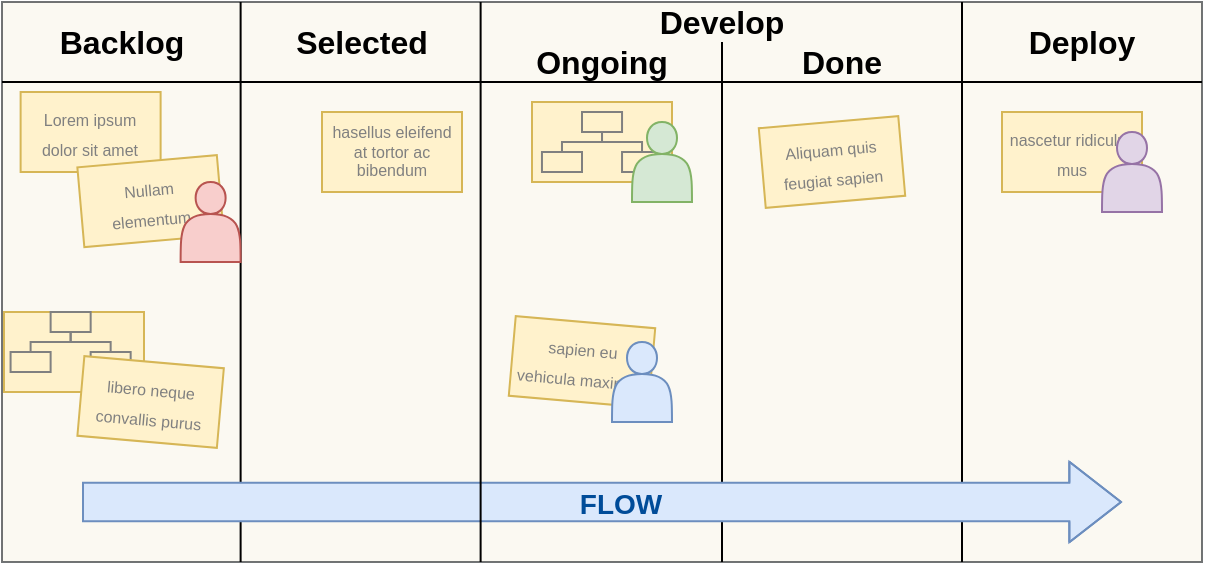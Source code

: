 <mxfile version="16.5.2" type="device"><diagram id="tGCLGgko35-8p_TSS1Uo" name="Page-1"><mxGraphModel dx="1360" dy="392" grid="1" gridSize="10" guides="1" tooltips="1" connect="1" arrows="1" fold="1" page="1" pageScale="1" pageWidth="600" pageHeight="550" math="0" shadow="0"><root><mxCell id="0"/><mxCell id="1" parent="0"/><mxCell id="2FyuV26GueM9u2OcCznc-70" value="" style="rounded=0;whiteSpace=wrap;html=1;fontSize=8;fillColor=#f9f7ed;strokeColor=#36393d;opacity=70;" vertex="1" parent="1"><mxGeometry x="-40" y="120" width="600" height="280" as="geometry"/></mxCell><mxCell id="2FyuV26GueM9u2OcCznc-58" value="" style="rounded=0;whiteSpace=wrap;html=1;fillColor=#fff2cc;strokeColor=#d6b656;" vertex="1" parent="1"><mxGeometry x="225" y="170" width="70" height="40" as="geometry"/></mxCell><mxCell id="2FyuV26GueM9u2OcCznc-59" value="" style="whiteSpace=wrap;html=1;fontSize=8;strokeColor=#808080;fillColor=#fff2cc;" vertex="1" parent="1"><mxGeometry x="250" y="175" width="20.02" height="10" as="geometry"/></mxCell><mxCell id="2FyuV26GueM9u2OcCznc-60" value="" style="whiteSpace=wrap;html=1;fontSize=8;strokeColor=#808080;fillColor=#fff2cc;" vertex="1" parent="1"><mxGeometry x="229.98" y="195" width="20.02" height="10" as="geometry"/></mxCell><mxCell id="2FyuV26GueM9u2OcCznc-61" value="" style="whiteSpace=wrap;html=1;fontSize=8;strokeColor=#808080;fillColor=#fff2cc;" vertex="1" parent="1"><mxGeometry x="270.02" y="195" width="20" height="10" as="geometry"/></mxCell><mxCell id="2FyuV26GueM9u2OcCznc-62" value="" style="edgeStyle=elbowEdgeStyle;elbow=vertical;html=1;rounded=0;fontSize=8;fontColor=#808080;strokeColor=#808080;strokeWidth=1;endArrow=none;endFill=0;" edge="1" parent="1" source="2FyuV26GueM9u2OcCznc-59" target="2FyuV26GueM9u2OcCznc-60"><mxGeometry relative="1" as="geometry"/></mxCell><mxCell id="2FyuV26GueM9u2OcCznc-63" value="" style="edgeStyle=elbowEdgeStyle;elbow=vertical;html=1;rounded=0;fontSize=8;fontColor=#808080;strokeColor=#808080;endArrow=none;endFill=0;" edge="1" parent="1" source="2FyuV26GueM9u2OcCznc-59" target="2FyuV26GueM9u2OcCznc-61"><mxGeometry relative="1" as="geometry"/></mxCell><mxCell id="2FyuV26GueM9u2OcCznc-2" value="&lt;font style=&quot;font-size: 8px&quot;&gt;Lorem ipsum dolor sit amet&lt;br&gt;&lt;/font&gt;" style="rounded=0;whiteSpace=wrap;html=1;fillColor=#fff2cc;strokeColor=#d6b656;fontColor=#808080;spacingTop=0;spacing=4;" vertex="1" parent="1"><mxGeometry x="-30.69" y="165" width="70" height="40" as="geometry"/></mxCell><mxCell id="2FyuV26GueM9u2OcCznc-3" value="" style="endArrow=none;html=1;rounded=0;entryX=0;entryY=0;entryDx=0;entryDy=0;" edge="1" parent="1"><mxGeometry width="50" height="50" relative="1" as="geometry"><mxPoint x="79.31" y="400" as="sourcePoint"/><mxPoint x="79.31" y="120" as="targetPoint"/></mxGeometry></mxCell><mxCell id="2FyuV26GueM9u2OcCznc-4" value="&lt;font style=&quot;font-size: 8px&quot; color=&quot;#808080&quot;&gt;Nullam elementum&lt;br&gt;&lt;/font&gt;" style="rounded=0;whiteSpace=wrap;html=1;fillColor=#fff2cc;strokeColor=#d6b656;rotation=-5;spacing=4;" vertex="1" parent="1"><mxGeometry x="-0.71" y="199.56" width="70" height="40" as="geometry"/></mxCell><mxCell id="2FyuV26GueM9u2OcCznc-5" value="" style="rounded=0;whiteSpace=wrap;html=1;fillColor=#fff2cc;strokeColor=#d6b656;" vertex="1" parent="1"><mxGeometry x="-39" y="275" width="70" height="40" as="geometry"/></mxCell><mxCell id="2FyuV26GueM9u2OcCznc-1" value="" style="shape=actor;whiteSpace=wrap;html=1;fillColor=#f8cecc;strokeColor=#b85450;" vertex="1" parent="1"><mxGeometry x="49.31" y="210" width="30" height="40" as="geometry"/></mxCell><mxCell id="2FyuV26GueM9u2OcCznc-8" value="" style="endArrow=none;html=1;rounded=0;entryX=0;entryY=0;entryDx=0;entryDy=0;" edge="1" parent="1" target="2FyuV26GueM9u2OcCznc-17"><mxGeometry width="50" height="50" relative="1" as="geometry"><mxPoint x="320" y="400" as="sourcePoint"/><mxPoint x="320" y="160" as="targetPoint"/></mxGeometry></mxCell><mxCell id="2FyuV26GueM9u2OcCznc-9" value="" style="endArrow=none;html=1;rounded=0;entryX=0;entryY=0;entryDx=0;entryDy=0;" edge="1" parent="1" target="2FyuV26GueM9u2OcCznc-64"><mxGeometry width="50" height="50" relative="1" as="geometry"><mxPoint x="440" y="400" as="sourcePoint"/><mxPoint x="440" y="155" as="targetPoint"/></mxGeometry></mxCell><mxCell id="2FyuV26GueM9u2OcCznc-12" value="&lt;font style=&quot;font-size: 8px&quot; color=&quot;#808080&quot;&gt;sapien eu vehicula maximus&lt;br&gt;&lt;/font&gt;" style="rounded=0;whiteSpace=wrap;html=1;fillColor=#fff2cc;strokeColor=#d6b656;rotation=5;spacing=4;" vertex="1" parent="1"><mxGeometry x="215" y="280" width="70" height="40" as="geometry"/></mxCell><mxCell id="2FyuV26GueM9u2OcCznc-14" value="" style="shape=actor;whiteSpace=wrap;html=1;fillColor=#dae8fc;strokeColor=#6c8ebf;" vertex="1" parent="1"><mxGeometry x="265" y="290" width="30" height="40" as="geometry"/></mxCell><mxCell id="2FyuV26GueM9u2OcCznc-15" value="Selected" style="text;html=1;strokeColor=none;fillColor=none;align=center;verticalAlign=middle;whiteSpace=wrap;rounded=0;fontStyle=1;fontSize=16;" vertex="1" parent="1"><mxGeometry x="80" y="120" width="120" height="40" as="geometry"/></mxCell><mxCell id="2FyuV26GueM9u2OcCznc-16" value="Ongoing" style="text;html=1;strokeColor=none;fillColor=none;align=center;verticalAlign=middle;whiteSpace=wrap;rounded=0;fontStyle=1;fontSize=16;" vertex="1" parent="1"><mxGeometry x="200" y="140" width="120" height="20" as="geometry"/></mxCell><mxCell id="2FyuV26GueM9u2OcCznc-17" value="Done" style="text;html=1;strokeColor=none;fillColor=none;align=center;verticalAlign=middle;whiteSpace=wrap;rounded=0;fontStyle=1;fontSize=16;" vertex="1" parent="1"><mxGeometry x="320" y="140" width="120" height="20" as="geometry"/></mxCell><mxCell id="2FyuV26GueM9u2OcCznc-18" value="&lt;font style=&quot;font-size: 8px&quot; color=&quot;#808080&quot;&gt;Aliquam quis feugiat sapien&lt;br&gt;&lt;/font&gt;" style="rounded=0;whiteSpace=wrap;html=1;fillColor=#fff2cc;strokeColor=#d6b656;rotation=-5;spacing=4;" vertex="1" parent="1"><mxGeometry x="340" y="180" width="70" height="40" as="geometry"/></mxCell><mxCell id="2FyuV26GueM9u2OcCznc-19" value="" style="shape=flexArrow;endArrow=classic;html=1;rounded=0;fontSize=8;fontColor=#808080;fillColor=#dae8fc;strokeColor=#6c8ebf;width=19.31;endSize=8.283;" edge="1" parent="1"><mxGeometry width="50" height="50" relative="1" as="geometry"><mxPoint y="370" as="sourcePoint"/><mxPoint x="520.02" y="370" as="targetPoint"/><Array as="points"><mxPoint x="330" y="370"/></Array></mxGeometry></mxCell><mxCell id="2FyuV26GueM9u2OcCznc-77" value="&lt;font style=&quot;font-size: 14px&quot;&gt;&lt;b&gt;FLOW&lt;/b&gt;&lt;/font&gt;" style="edgeLabel;html=1;align=center;verticalAlign=middle;resizable=0;points=[];fontSize=16;fontColor=#004C99;labelBackgroundColor=none;" vertex="1" connectable="0" parent="2FyuV26GueM9u2OcCznc-19"><mxGeometry x="0.197" y="1" relative="1" as="geometry"><mxPoint x="-42" y="1" as="offset"/></mxGeometry></mxCell><mxCell id="2FyuV26GueM9u2OcCznc-29" value="" style="whiteSpace=wrap;html=1;fontSize=8;strokeColor=#808080;fillColor=#fff2cc;" vertex="1" parent="1"><mxGeometry x="-15.69" y="275" width="20.02" height="10" as="geometry"/></mxCell><mxCell id="2FyuV26GueM9u2OcCznc-30" value="" style="whiteSpace=wrap;html=1;fontSize=8;strokeColor=#808080;fillColor=#fff2cc;" vertex="1" parent="1"><mxGeometry x="-35.71" y="295" width="20.02" height="10" as="geometry"/></mxCell><mxCell id="2FyuV26GueM9u2OcCznc-32" value="" style="whiteSpace=wrap;html=1;fontSize=8;strokeColor=#808080;fillColor=#fff2cc;" vertex="1" parent="1"><mxGeometry x="4.33" y="295" width="20" height="10" as="geometry"/></mxCell><mxCell id="2FyuV26GueM9u2OcCznc-31" value="" style="edgeStyle=elbowEdgeStyle;elbow=vertical;html=1;rounded=0;fontSize=8;fontColor=#808080;strokeColor=#808080;strokeWidth=1;endArrow=none;endFill=0;" edge="1" parent="1" source="2FyuV26GueM9u2OcCznc-29" target="2FyuV26GueM9u2OcCznc-30"><mxGeometry relative="1" as="geometry"/></mxCell><mxCell id="2FyuV26GueM9u2OcCznc-33" value="" style="edgeStyle=elbowEdgeStyle;elbow=vertical;html=1;rounded=0;fontSize=8;fontColor=#808080;strokeColor=#808080;endArrow=none;endFill=0;" edge="1" parent="1" source="2FyuV26GueM9u2OcCznc-29" target="2FyuV26GueM9u2OcCznc-32"><mxGeometry relative="1" as="geometry"/></mxCell><mxCell id="2FyuV26GueM9u2OcCznc-6" value="&lt;font style=&quot;font-size: 8px&quot; color=&quot;#808080&quot;&gt;libero neque convallis purus&lt;br&gt;&lt;/font&gt;" style="rounded=0;whiteSpace=wrap;html=1;fillColor=#fff2cc;strokeColor=#d6b656;spacing=4;rotation=5;" vertex="1" parent="1"><mxGeometry x="-0.69" y="300" width="70" height="40" as="geometry"/></mxCell><mxCell id="2FyuV26GueM9u2OcCznc-13" value="" style="shape=actor;whiteSpace=wrap;html=1;fillColor=#d5e8d4;strokeColor=#82b366;" vertex="1" parent="1"><mxGeometry x="275" y="180" width="30" height="40" as="geometry"/></mxCell><mxCell id="2FyuV26GueM9u2OcCznc-64" value="Deploy" style="text;html=1;strokeColor=none;fillColor=none;align=center;verticalAlign=middle;whiteSpace=wrap;rounded=0;fontStyle=1;fontSize=16;" vertex="1" parent="1"><mxGeometry x="440" y="120" width="120" height="40" as="geometry"/></mxCell><mxCell id="2FyuV26GueM9u2OcCznc-65" value="Develop" style="text;html=1;strokeColor=none;fillColor=none;align=center;verticalAlign=middle;whiteSpace=wrap;rounded=0;fontStyle=1;fontSize=16;" vertex="1" parent="1"><mxGeometry x="200" y="120" width="240" height="20" as="geometry"/></mxCell><mxCell id="2FyuV26GueM9u2OcCznc-66" value="&lt;font style=&quot;font-size: 8px&quot;&gt;nascetur ridiculus mus&lt;/font&gt;" style="rounded=0;whiteSpace=wrap;html=1;fillColor=#fff2cc;strokeColor=#d6b656;fontColor=#808080;spacingTop=0;spacing=4;" vertex="1" parent="1"><mxGeometry x="460" y="175" width="70" height="40" as="geometry"/></mxCell><mxCell id="2FyuV26GueM9u2OcCznc-67" value="" style="shape=actor;whiteSpace=wrap;html=1;fillColor=#e1d5e7;strokeColor=#9673a6;" vertex="1" parent="1"><mxGeometry x="510" y="185" width="30" height="40" as="geometry"/></mxCell><mxCell id="2FyuV26GueM9u2OcCznc-68" value="" style="endArrow=none;html=1;rounded=0;entryX=0;entryY=1;entryDx=0;entryDy=0;exitX=1;exitY=1;exitDx=0;exitDy=0;" edge="1" parent="1" source="2FyuV26GueM9u2OcCznc-64" target="2FyuV26GueM9u2OcCznc-79"><mxGeometry width="50" height="50" relative="1" as="geometry"><mxPoint x="210" y="410.0" as="sourcePoint"/><mxPoint x="210.0" y="130" as="targetPoint"/></mxGeometry></mxCell><mxCell id="2FyuV26GueM9u2OcCznc-78" value="" style="endArrow=none;html=1;rounded=0;entryX=0;entryY=0;entryDx=0;entryDy=0;" edge="1" parent="1"><mxGeometry width="50" height="50" relative="1" as="geometry"><mxPoint x="199.31" y="400.0" as="sourcePoint"/><mxPoint x="199.31" y="120" as="targetPoint"/></mxGeometry></mxCell><mxCell id="2FyuV26GueM9u2OcCznc-79" value="Backlog" style="text;html=1;strokeColor=none;fillColor=none;align=center;verticalAlign=middle;whiteSpace=wrap;rounded=0;fontStyle=1;fontSize=16;" vertex="1" parent="1"><mxGeometry x="-40" y="120" width="120" height="40" as="geometry"/></mxCell><mxCell id="2FyuV26GueM9u2OcCznc-82" value="&lt;font style=&quot;font-size: 8px;&quot; color=&quot;#808080&quot;&gt;hasellus eleifend at tortor ac bibendum&lt;/font&gt;&lt;font style=&quot;font-size: 8px;&quot; color=&quot;#808080&quot;&gt;&lt;br style=&quot;font-size: 8px;&quot;&gt;&lt;/font&gt;" style="rounded=0;whiteSpace=wrap;html=1;fillColor=#fff2cc;strokeColor=#d6b656;spacing=4;rotation=0;fontSize=8;" vertex="1" parent="1"><mxGeometry x="120" y="175" width="70" height="40" as="geometry"/></mxCell></root></mxGraphModel></diagram></mxfile>